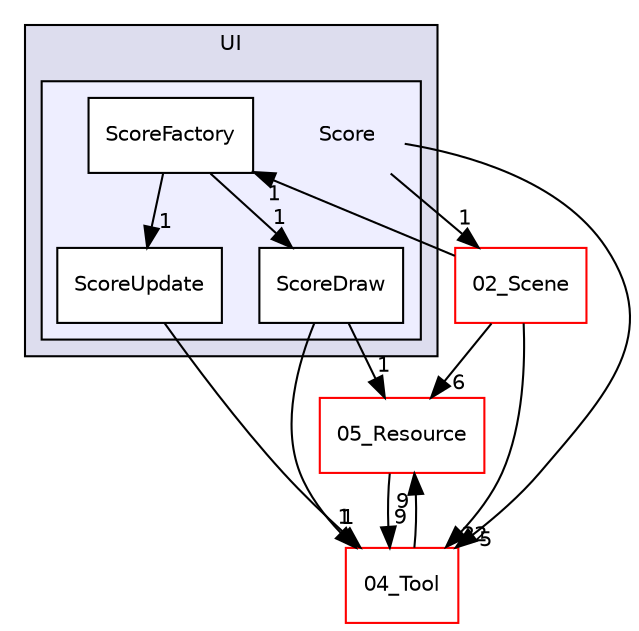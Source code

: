 digraph "C:/HAL/PG関係/03_作成プログラム/03_HAL授業/就職作品/Project/source/03_Object/2D/UI/Score" {
  compound=true
  node [ fontsize="10", fontname="Helvetica"];
  edge [ labelfontsize="10", labelfontname="Helvetica"];
  subgraph clusterdir_ff402b2aefec1efb71a201303f0e2667 {
    graph [ bgcolor="#ddddee", pencolor="black", label="UI" fontname="Helvetica", fontsize="10", URL="dir_ff402b2aefec1efb71a201303f0e2667.html"]
  subgraph clusterdir_f48a1d92e8380b05d7a4f7f8fbcdb2c2 {
    graph [ bgcolor="#eeeeff", pencolor="black", label="" URL="dir_f48a1d92e8380b05d7a4f7f8fbcdb2c2.html"];
    dir_f48a1d92e8380b05d7a4f7f8fbcdb2c2 [shape=plaintext label="Score"];
    dir_e32a52a8bf24e4c713a69d194724e1df [shape=box label="ScoreDraw" color="black" fillcolor="white" style="filled" URL="dir_e32a52a8bf24e4c713a69d194724e1df.html"];
    dir_030aac772123a167dd898a584443cc84 [shape=box label="ScoreFactory" color="black" fillcolor="white" style="filled" URL="dir_030aac772123a167dd898a584443cc84.html"];
    dir_4b1a1651906f163b7cfafd40eb6b9fbc [shape=box label="ScoreUpdate" color="black" fillcolor="white" style="filled" URL="dir_4b1a1651906f163b7cfafd40eb6b9fbc.html"];
  }
  }
  dir_153dde92bfee5403e93b1534741876d0 [shape=box label="02_Scene" fillcolor="white" style="filled" color="red" URL="dir_153dde92bfee5403e93b1534741876d0.html"];
  dir_6e58c436369e4a795ef16d3c489c4702 [shape=box label="05_Resource" fillcolor="white" style="filled" color="red" URL="dir_6e58c436369e4a795ef16d3c489c4702.html"];
  dir_48bb4aacea20c6a8378e1408d864b090 [shape=box label="04_Tool" fillcolor="white" style="filled" color="red" URL="dir_48bb4aacea20c6a8378e1408d864b090.html"];
  dir_153dde92bfee5403e93b1534741876d0->dir_030aac772123a167dd898a584443cc84 [headlabel="1", labeldistance=1.5 headhref="dir_000010_000042.html"];
  dir_153dde92bfee5403e93b1534741876d0->dir_6e58c436369e4a795ef16d3c489c4702 [headlabel="6", labeldistance=1.5 headhref="dir_000010_000158.html"];
  dir_153dde92bfee5403e93b1534741876d0->dir_48bb4aacea20c6a8378e1408d864b090 [headlabel="22", labeldistance=1.5 headhref="dir_000010_000080.html"];
  dir_030aac772123a167dd898a584443cc84->dir_e32a52a8bf24e4c713a69d194724e1df [headlabel="1", labeldistance=1.5 headhref="dir_000042_000041.html"];
  dir_030aac772123a167dd898a584443cc84->dir_4b1a1651906f163b7cfafd40eb6b9fbc [headlabel="1", labeldistance=1.5 headhref="dir_000042_000043.html"];
  dir_6e58c436369e4a795ef16d3c489c4702->dir_48bb4aacea20c6a8378e1408d864b090 [headlabel="9", labeldistance=1.5 headhref="dir_000158_000080.html"];
  dir_e32a52a8bf24e4c713a69d194724e1df->dir_6e58c436369e4a795ef16d3c489c4702 [headlabel="1", labeldistance=1.5 headhref="dir_000041_000158.html"];
  dir_e32a52a8bf24e4c713a69d194724e1df->dir_48bb4aacea20c6a8378e1408d864b090 [headlabel="1", labeldistance=1.5 headhref="dir_000041_000080.html"];
  dir_f48a1d92e8380b05d7a4f7f8fbcdb2c2->dir_153dde92bfee5403e93b1534741876d0 [headlabel="1", labeldistance=1.5 headhref="dir_000040_000010.html"];
  dir_f48a1d92e8380b05d7a4f7f8fbcdb2c2->dir_48bb4aacea20c6a8378e1408d864b090 [headlabel="5", labeldistance=1.5 headhref="dir_000040_000080.html"];
  dir_48bb4aacea20c6a8378e1408d864b090->dir_6e58c436369e4a795ef16d3c489c4702 [headlabel="9", labeldistance=1.5 headhref="dir_000080_000158.html"];
  dir_4b1a1651906f163b7cfafd40eb6b9fbc->dir_48bb4aacea20c6a8378e1408d864b090 [headlabel="1", labeldistance=1.5 headhref="dir_000043_000080.html"];
}
